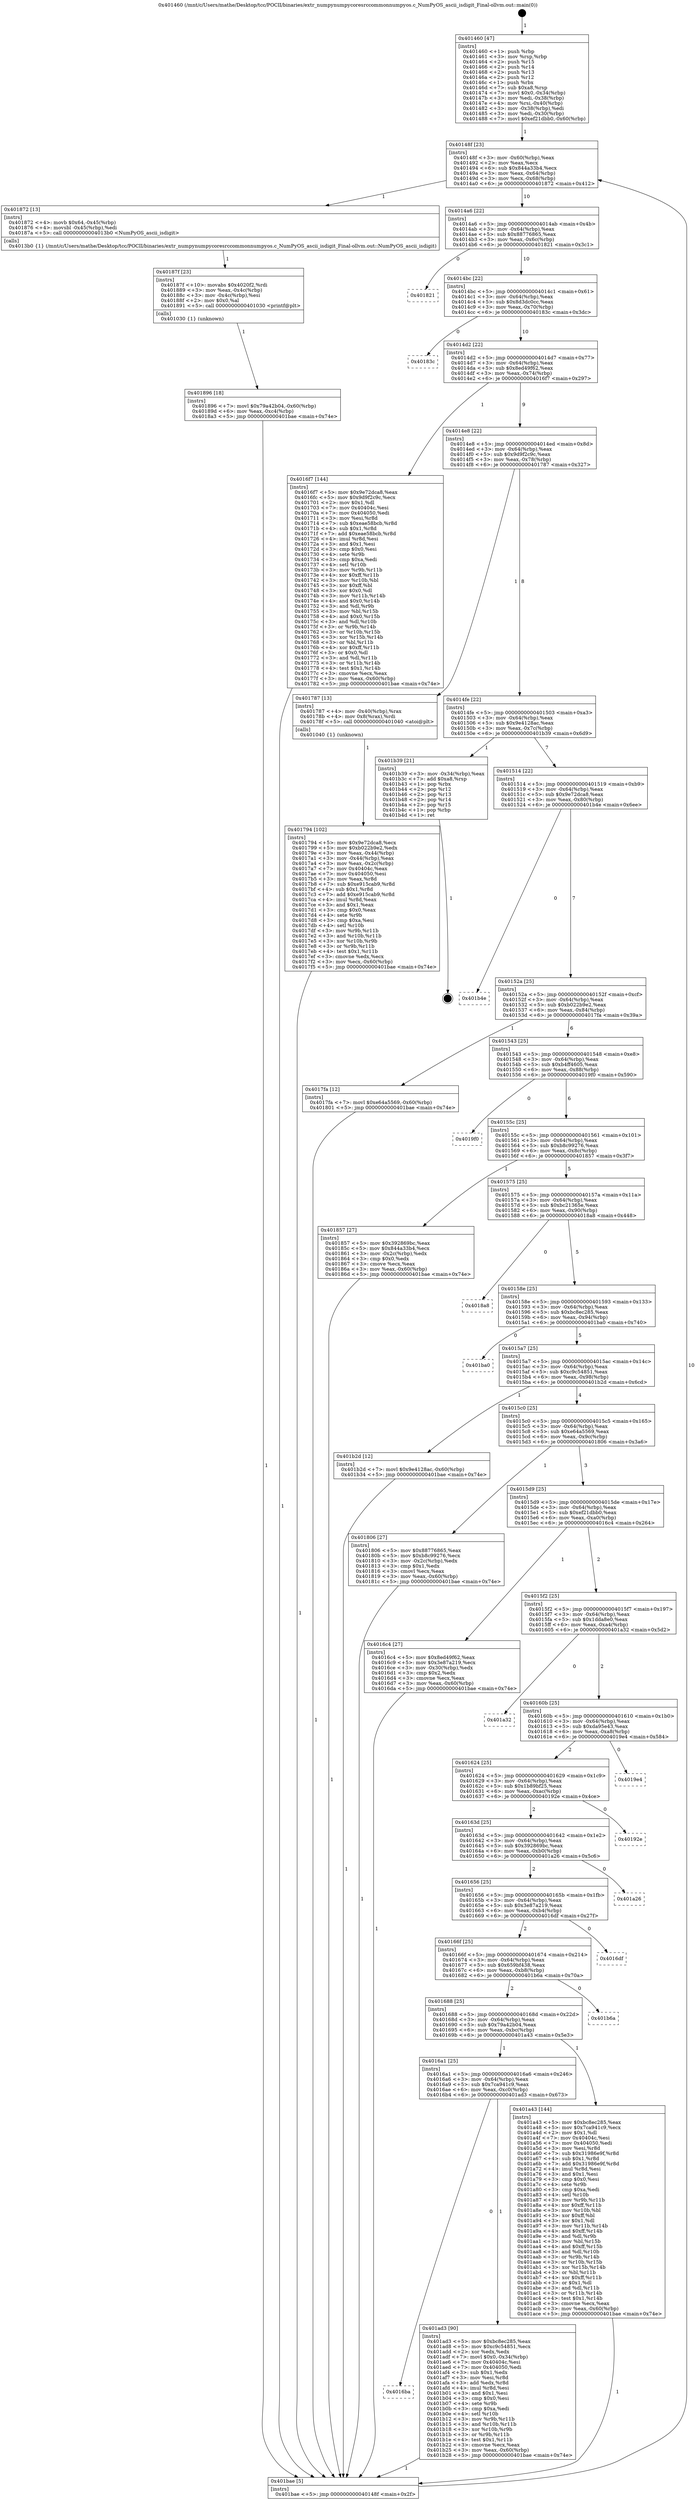 digraph "0x401460" {
  label = "0x401460 (/mnt/c/Users/mathe/Desktop/tcc/POCII/binaries/extr_numpynumpycoresrccommonnumpyos.c_NumPyOS_ascii_isdigit_Final-ollvm.out::main(0))"
  labelloc = "t"
  node[shape=record]

  Entry [label="",width=0.3,height=0.3,shape=circle,fillcolor=black,style=filled]
  "0x40148f" [label="{
     0x40148f [23]\l
     | [instrs]\l
     &nbsp;&nbsp;0x40148f \<+3\>: mov -0x60(%rbp),%eax\l
     &nbsp;&nbsp;0x401492 \<+2\>: mov %eax,%ecx\l
     &nbsp;&nbsp;0x401494 \<+6\>: sub $0x844a33b4,%ecx\l
     &nbsp;&nbsp;0x40149a \<+3\>: mov %eax,-0x64(%rbp)\l
     &nbsp;&nbsp;0x40149d \<+3\>: mov %ecx,-0x68(%rbp)\l
     &nbsp;&nbsp;0x4014a0 \<+6\>: je 0000000000401872 \<main+0x412\>\l
  }"]
  "0x401872" [label="{
     0x401872 [13]\l
     | [instrs]\l
     &nbsp;&nbsp;0x401872 \<+4\>: movb $0x64,-0x45(%rbp)\l
     &nbsp;&nbsp;0x401876 \<+4\>: movsbl -0x45(%rbp),%edi\l
     &nbsp;&nbsp;0x40187a \<+5\>: call 00000000004013b0 \<NumPyOS_ascii_isdigit\>\l
     | [calls]\l
     &nbsp;&nbsp;0x4013b0 \{1\} (/mnt/c/Users/mathe/Desktop/tcc/POCII/binaries/extr_numpynumpycoresrccommonnumpyos.c_NumPyOS_ascii_isdigit_Final-ollvm.out::NumPyOS_ascii_isdigit)\l
  }"]
  "0x4014a6" [label="{
     0x4014a6 [22]\l
     | [instrs]\l
     &nbsp;&nbsp;0x4014a6 \<+5\>: jmp 00000000004014ab \<main+0x4b\>\l
     &nbsp;&nbsp;0x4014ab \<+3\>: mov -0x64(%rbp),%eax\l
     &nbsp;&nbsp;0x4014ae \<+5\>: sub $0x88776865,%eax\l
     &nbsp;&nbsp;0x4014b3 \<+3\>: mov %eax,-0x6c(%rbp)\l
     &nbsp;&nbsp;0x4014b6 \<+6\>: je 0000000000401821 \<main+0x3c1\>\l
  }"]
  Exit [label="",width=0.3,height=0.3,shape=circle,fillcolor=black,style=filled,peripheries=2]
  "0x401821" [label="{
     0x401821\l
  }", style=dashed]
  "0x4014bc" [label="{
     0x4014bc [22]\l
     | [instrs]\l
     &nbsp;&nbsp;0x4014bc \<+5\>: jmp 00000000004014c1 \<main+0x61\>\l
     &nbsp;&nbsp;0x4014c1 \<+3\>: mov -0x64(%rbp),%eax\l
     &nbsp;&nbsp;0x4014c4 \<+5\>: sub $0x8d3dc0cc,%eax\l
     &nbsp;&nbsp;0x4014c9 \<+3\>: mov %eax,-0x70(%rbp)\l
     &nbsp;&nbsp;0x4014cc \<+6\>: je 000000000040183c \<main+0x3dc\>\l
  }"]
  "0x4016ba" [label="{
     0x4016ba\l
  }", style=dashed]
  "0x40183c" [label="{
     0x40183c\l
  }", style=dashed]
  "0x4014d2" [label="{
     0x4014d2 [22]\l
     | [instrs]\l
     &nbsp;&nbsp;0x4014d2 \<+5\>: jmp 00000000004014d7 \<main+0x77\>\l
     &nbsp;&nbsp;0x4014d7 \<+3\>: mov -0x64(%rbp),%eax\l
     &nbsp;&nbsp;0x4014da \<+5\>: sub $0x8ed49f62,%eax\l
     &nbsp;&nbsp;0x4014df \<+3\>: mov %eax,-0x74(%rbp)\l
     &nbsp;&nbsp;0x4014e2 \<+6\>: je 00000000004016f7 \<main+0x297\>\l
  }"]
  "0x401ad3" [label="{
     0x401ad3 [90]\l
     | [instrs]\l
     &nbsp;&nbsp;0x401ad3 \<+5\>: mov $0xbc8ec285,%eax\l
     &nbsp;&nbsp;0x401ad8 \<+5\>: mov $0xc9c54851,%ecx\l
     &nbsp;&nbsp;0x401add \<+2\>: xor %edx,%edx\l
     &nbsp;&nbsp;0x401adf \<+7\>: movl $0x0,-0x34(%rbp)\l
     &nbsp;&nbsp;0x401ae6 \<+7\>: mov 0x40404c,%esi\l
     &nbsp;&nbsp;0x401aed \<+7\>: mov 0x404050,%edi\l
     &nbsp;&nbsp;0x401af4 \<+3\>: sub $0x1,%edx\l
     &nbsp;&nbsp;0x401af7 \<+3\>: mov %esi,%r8d\l
     &nbsp;&nbsp;0x401afa \<+3\>: add %edx,%r8d\l
     &nbsp;&nbsp;0x401afd \<+4\>: imul %r8d,%esi\l
     &nbsp;&nbsp;0x401b01 \<+3\>: and $0x1,%esi\l
     &nbsp;&nbsp;0x401b04 \<+3\>: cmp $0x0,%esi\l
     &nbsp;&nbsp;0x401b07 \<+4\>: sete %r9b\l
     &nbsp;&nbsp;0x401b0b \<+3\>: cmp $0xa,%edi\l
     &nbsp;&nbsp;0x401b0e \<+4\>: setl %r10b\l
     &nbsp;&nbsp;0x401b12 \<+3\>: mov %r9b,%r11b\l
     &nbsp;&nbsp;0x401b15 \<+3\>: and %r10b,%r11b\l
     &nbsp;&nbsp;0x401b18 \<+3\>: xor %r10b,%r9b\l
     &nbsp;&nbsp;0x401b1b \<+3\>: or %r9b,%r11b\l
     &nbsp;&nbsp;0x401b1e \<+4\>: test $0x1,%r11b\l
     &nbsp;&nbsp;0x401b22 \<+3\>: cmovne %ecx,%eax\l
     &nbsp;&nbsp;0x401b25 \<+3\>: mov %eax,-0x60(%rbp)\l
     &nbsp;&nbsp;0x401b28 \<+5\>: jmp 0000000000401bae \<main+0x74e\>\l
  }"]
  "0x4016f7" [label="{
     0x4016f7 [144]\l
     | [instrs]\l
     &nbsp;&nbsp;0x4016f7 \<+5\>: mov $0x9e72dca8,%eax\l
     &nbsp;&nbsp;0x4016fc \<+5\>: mov $0x9d9f2c9c,%ecx\l
     &nbsp;&nbsp;0x401701 \<+2\>: mov $0x1,%dl\l
     &nbsp;&nbsp;0x401703 \<+7\>: mov 0x40404c,%esi\l
     &nbsp;&nbsp;0x40170a \<+7\>: mov 0x404050,%edi\l
     &nbsp;&nbsp;0x401711 \<+3\>: mov %esi,%r8d\l
     &nbsp;&nbsp;0x401714 \<+7\>: sub $0xeae58bcb,%r8d\l
     &nbsp;&nbsp;0x40171b \<+4\>: sub $0x1,%r8d\l
     &nbsp;&nbsp;0x40171f \<+7\>: add $0xeae58bcb,%r8d\l
     &nbsp;&nbsp;0x401726 \<+4\>: imul %r8d,%esi\l
     &nbsp;&nbsp;0x40172a \<+3\>: and $0x1,%esi\l
     &nbsp;&nbsp;0x40172d \<+3\>: cmp $0x0,%esi\l
     &nbsp;&nbsp;0x401730 \<+4\>: sete %r9b\l
     &nbsp;&nbsp;0x401734 \<+3\>: cmp $0xa,%edi\l
     &nbsp;&nbsp;0x401737 \<+4\>: setl %r10b\l
     &nbsp;&nbsp;0x40173b \<+3\>: mov %r9b,%r11b\l
     &nbsp;&nbsp;0x40173e \<+4\>: xor $0xff,%r11b\l
     &nbsp;&nbsp;0x401742 \<+3\>: mov %r10b,%bl\l
     &nbsp;&nbsp;0x401745 \<+3\>: xor $0xff,%bl\l
     &nbsp;&nbsp;0x401748 \<+3\>: xor $0x0,%dl\l
     &nbsp;&nbsp;0x40174b \<+3\>: mov %r11b,%r14b\l
     &nbsp;&nbsp;0x40174e \<+4\>: and $0x0,%r14b\l
     &nbsp;&nbsp;0x401752 \<+3\>: and %dl,%r9b\l
     &nbsp;&nbsp;0x401755 \<+3\>: mov %bl,%r15b\l
     &nbsp;&nbsp;0x401758 \<+4\>: and $0x0,%r15b\l
     &nbsp;&nbsp;0x40175c \<+3\>: and %dl,%r10b\l
     &nbsp;&nbsp;0x40175f \<+3\>: or %r9b,%r14b\l
     &nbsp;&nbsp;0x401762 \<+3\>: or %r10b,%r15b\l
     &nbsp;&nbsp;0x401765 \<+3\>: xor %r15b,%r14b\l
     &nbsp;&nbsp;0x401768 \<+3\>: or %bl,%r11b\l
     &nbsp;&nbsp;0x40176b \<+4\>: xor $0xff,%r11b\l
     &nbsp;&nbsp;0x40176f \<+3\>: or $0x0,%dl\l
     &nbsp;&nbsp;0x401772 \<+3\>: and %dl,%r11b\l
     &nbsp;&nbsp;0x401775 \<+3\>: or %r11b,%r14b\l
     &nbsp;&nbsp;0x401778 \<+4\>: test $0x1,%r14b\l
     &nbsp;&nbsp;0x40177c \<+3\>: cmovne %ecx,%eax\l
     &nbsp;&nbsp;0x40177f \<+3\>: mov %eax,-0x60(%rbp)\l
     &nbsp;&nbsp;0x401782 \<+5\>: jmp 0000000000401bae \<main+0x74e\>\l
  }"]
  "0x4014e8" [label="{
     0x4014e8 [22]\l
     | [instrs]\l
     &nbsp;&nbsp;0x4014e8 \<+5\>: jmp 00000000004014ed \<main+0x8d\>\l
     &nbsp;&nbsp;0x4014ed \<+3\>: mov -0x64(%rbp),%eax\l
     &nbsp;&nbsp;0x4014f0 \<+5\>: sub $0x9d9f2c9c,%eax\l
     &nbsp;&nbsp;0x4014f5 \<+3\>: mov %eax,-0x78(%rbp)\l
     &nbsp;&nbsp;0x4014f8 \<+6\>: je 0000000000401787 \<main+0x327\>\l
  }"]
  "0x4016a1" [label="{
     0x4016a1 [25]\l
     | [instrs]\l
     &nbsp;&nbsp;0x4016a1 \<+5\>: jmp 00000000004016a6 \<main+0x246\>\l
     &nbsp;&nbsp;0x4016a6 \<+3\>: mov -0x64(%rbp),%eax\l
     &nbsp;&nbsp;0x4016a9 \<+5\>: sub $0x7ca941c9,%eax\l
     &nbsp;&nbsp;0x4016ae \<+6\>: mov %eax,-0xc0(%rbp)\l
     &nbsp;&nbsp;0x4016b4 \<+6\>: je 0000000000401ad3 \<main+0x673\>\l
  }"]
  "0x401787" [label="{
     0x401787 [13]\l
     | [instrs]\l
     &nbsp;&nbsp;0x401787 \<+4\>: mov -0x40(%rbp),%rax\l
     &nbsp;&nbsp;0x40178b \<+4\>: mov 0x8(%rax),%rdi\l
     &nbsp;&nbsp;0x40178f \<+5\>: call 0000000000401040 \<atoi@plt\>\l
     | [calls]\l
     &nbsp;&nbsp;0x401040 \{1\} (unknown)\l
  }"]
  "0x4014fe" [label="{
     0x4014fe [22]\l
     | [instrs]\l
     &nbsp;&nbsp;0x4014fe \<+5\>: jmp 0000000000401503 \<main+0xa3\>\l
     &nbsp;&nbsp;0x401503 \<+3\>: mov -0x64(%rbp),%eax\l
     &nbsp;&nbsp;0x401506 \<+5\>: sub $0x9e4128ac,%eax\l
     &nbsp;&nbsp;0x40150b \<+3\>: mov %eax,-0x7c(%rbp)\l
     &nbsp;&nbsp;0x40150e \<+6\>: je 0000000000401b39 \<main+0x6d9\>\l
  }"]
  "0x401a43" [label="{
     0x401a43 [144]\l
     | [instrs]\l
     &nbsp;&nbsp;0x401a43 \<+5\>: mov $0xbc8ec285,%eax\l
     &nbsp;&nbsp;0x401a48 \<+5\>: mov $0x7ca941c9,%ecx\l
     &nbsp;&nbsp;0x401a4d \<+2\>: mov $0x1,%dl\l
     &nbsp;&nbsp;0x401a4f \<+7\>: mov 0x40404c,%esi\l
     &nbsp;&nbsp;0x401a56 \<+7\>: mov 0x404050,%edi\l
     &nbsp;&nbsp;0x401a5d \<+3\>: mov %esi,%r8d\l
     &nbsp;&nbsp;0x401a60 \<+7\>: sub $0x31986e9f,%r8d\l
     &nbsp;&nbsp;0x401a67 \<+4\>: sub $0x1,%r8d\l
     &nbsp;&nbsp;0x401a6b \<+7\>: add $0x31986e9f,%r8d\l
     &nbsp;&nbsp;0x401a72 \<+4\>: imul %r8d,%esi\l
     &nbsp;&nbsp;0x401a76 \<+3\>: and $0x1,%esi\l
     &nbsp;&nbsp;0x401a79 \<+3\>: cmp $0x0,%esi\l
     &nbsp;&nbsp;0x401a7c \<+4\>: sete %r9b\l
     &nbsp;&nbsp;0x401a80 \<+3\>: cmp $0xa,%edi\l
     &nbsp;&nbsp;0x401a83 \<+4\>: setl %r10b\l
     &nbsp;&nbsp;0x401a87 \<+3\>: mov %r9b,%r11b\l
     &nbsp;&nbsp;0x401a8a \<+4\>: xor $0xff,%r11b\l
     &nbsp;&nbsp;0x401a8e \<+3\>: mov %r10b,%bl\l
     &nbsp;&nbsp;0x401a91 \<+3\>: xor $0xff,%bl\l
     &nbsp;&nbsp;0x401a94 \<+3\>: xor $0x1,%dl\l
     &nbsp;&nbsp;0x401a97 \<+3\>: mov %r11b,%r14b\l
     &nbsp;&nbsp;0x401a9a \<+4\>: and $0xff,%r14b\l
     &nbsp;&nbsp;0x401a9e \<+3\>: and %dl,%r9b\l
     &nbsp;&nbsp;0x401aa1 \<+3\>: mov %bl,%r15b\l
     &nbsp;&nbsp;0x401aa4 \<+4\>: and $0xff,%r15b\l
     &nbsp;&nbsp;0x401aa8 \<+3\>: and %dl,%r10b\l
     &nbsp;&nbsp;0x401aab \<+3\>: or %r9b,%r14b\l
     &nbsp;&nbsp;0x401aae \<+3\>: or %r10b,%r15b\l
     &nbsp;&nbsp;0x401ab1 \<+3\>: xor %r15b,%r14b\l
     &nbsp;&nbsp;0x401ab4 \<+3\>: or %bl,%r11b\l
     &nbsp;&nbsp;0x401ab7 \<+4\>: xor $0xff,%r11b\l
     &nbsp;&nbsp;0x401abb \<+3\>: or $0x1,%dl\l
     &nbsp;&nbsp;0x401abe \<+3\>: and %dl,%r11b\l
     &nbsp;&nbsp;0x401ac1 \<+3\>: or %r11b,%r14b\l
     &nbsp;&nbsp;0x401ac4 \<+4\>: test $0x1,%r14b\l
     &nbsp;&nbsp;0x401ac8 \<+3\>: cmovne %ecx,%eax\l
     &nbsp;&nbsp;0x401acb \<+3\>: mov %eax,-0x60(%rbp)\l
     &nbsp;&nbsp;0x401ace \<+5\>: jmp 0000000000401bae \<main+0x74e\>\l
  }"]
  "0x401b39" [label="{
     0x401b39 [21]\l
     | [instrs]\l
     &nbsp;&nbsp;0x401b39 \<+3\>: mov -0x34(%rbp),%eax\l
     &nbsp;&nbsp;0x401b3c \<+7\>: add $0xa8,%rsp\l
     &nbsp;&nbsp;0x401b43 \<+1\>: pop %rbx\l
     &nbsp;&nbsp;0x401b44 \<+2\>: pop %r12\l
     &nbsp;&nbsp;0x401b46 \<+2\>: pop %r13\l
     &nbsp;&nbsp;0x401b48 \<+2\>: pop %r14\l
     &nbsp;&nbsp;0x401b4a \<+2\>: pop %r15\l
     &nbsp;&nbsp;0x401b4c \<+1\>: pop %rbp\l
     &nbsp;&nbsp;0x401b4d \<+1\>: ret\l
  }"]
  "0x401514" [label="{
     0x401514 [22]\l
     | [instrs]\l
     &nbsp;&nbsp;0x401514 \<+5\>: jmp 0000000000401519 \<main+0xb9\>\l
     &nbsp;&nbsp;0x401519 \<+3\>: mov -0x64(%rbp),%eax\l
     &nbsp;&nbsp;0x40151c \<+5\>: sub $0x9e72dca8,%eax\l
     &nbsp;&nbsp;0x401521 \<+3\>: mov %eax,-0x80(%rbp)\l
     &nbsp;&nbsp;0x401524 \<+6\>: je 0000000000401b4e \<main+0x6ee\>\l
  }"]
  "0x401688" [label="{
     0x401688 [25]\l
     | [instrs]\l
     &nbsp;&nbsp;0x401688 \<+5\>: jmp 000000000040168d \<main+0x22d\>\l
     &nbsp;&nbsp;0x40168d \<+3\>: mov -0x64(%rbp),%eax\l
     &nbsp;&nbsp;0x401690 \<+5\>: sub $0x79a42b04,%eax\l
     &nbsp;&nbsp;0x401695 \<+6\>: mov %eax,-0xbc(%rbp)\l
     &nbsp;&nbsp;0x40169b \<+6\>: je 0000000000401a43 \<main+0x5e3\>\l
  }"]
  "0x401b4e" [label="{
     0x401b4e\l
  }", style=dashed]
  "0x40152a" [label="{
     0x40152a [25]\l
     | [instrs]\l
     &nbsp;&nbsp;0x40152a \<+5\>: jmp 000000000040152f \<main+0xcf\>\l
     &nbsp;&nbsp;0x40152f \<+3\>: mov -0x64(%rbp),%eax\l
     &nbsp;&nbsp;0x401532 \<+5\>: sub $0xb022b9e2,%eax\l
     &nbsp;&nbsp;0x401537 \<+6\>: mov %eax,-0x84(%rbp)\l
     &nbsp;&nbsp;0x40153d \<+6\>: je 00000000004017fa \<main+0x39a\>\l
  }"]
  "0x401b6a" [label="{
     0x401b6a\l
  }", style=dashed]
  "0x4017fa" [label="{
     0x4017fa [12]\l
     | [instrs]\l
     &nbsp;&nbsp;0x4017fa \<+7\>: movl $0xe64a5569,-0x60(%rbp)\l
     &nbsp;&nbsp;0x401801 \<+5\>: jmp 0000000000401bae \<main+0x74e\>\l
  }"]
  "0x401543" [label="{
     0x401543 [25]\l
     | [instrs]\l
     &nbsp;&nbsp;0x401543 \<+5\>: jmp 0000000000401548 \<main+0xe8\>\l
     &nbsp;&nbsp;0x401548 \<+3\>: mov -0x64(%rbp),%eax\l
     &nbsp;&nbsp;0x40154b \<+5\>: sub $0xb4ff4605,%eax\l
     &nbsp;&nbsp;0x401550 \<+6\>: mov %eax,-0x88(%rbp)\l
     &nbsp;&nbsp;0x401556 \<+6\>: je 00000000004019f0 \<main+0x590\>\l
  }"]
  "0x40166f" [label="{
     0x40166f [25]\l
     | [instrs]\l
     &nbsp;&nbsp;0x40166f \<+5\>: jmp 0000000000401674 \<main+0x214\>\l
     &nbsp;&nbsp;0x401674 \<+3\>: mov -0x64(%rbp),%eax\l
     &nbsp;&nbsp;0x401677 \<+5\>: sub $0x659bf438,%eax\l
     &nbsp;&nbsp;0x40167c \<+6\>: mov %eax,-0xb8(%rbp)\l
     &nbsp;&nbsp;0x401682 \<+6\>: je 0000000000401b6a \<main+0x70a\>\l
  }"]
  "0x4019f0" [label="{
     0x4019f0\l
  }", style=dashed]
  "0x40155c" [label="{
     0x40155c [25]\l
     | [instrs]\l
     &nbsp;&nbsp;0x40155c \<+5\>: jmp 0000000000401561 \<main+0x101\>\l
     &nbsp;&nbsp;0x401561 \<+3\>: mov -0x64(%rbp),%eax\l
     &nbsp;&nbsp;0x401564 \<+5\>: sub $0xb8c99276,%eax\l
     &nbsp;&nbsp;0x401569 \<+6\>: mov %eax,-0x8c(%rbp)\l
     &nbsp;&nbsp;0x40156f \<+6\>: je 0000000000401857 \<main+0x3f7\>\l
  }"]
  "0x4016df" [label="{
     0x4016df\l
  }", style=dashed]
  "0x401857" [label="{
     0x401857 [27]\l
     | [instrs]\l
     &nbsp;&nbsp;0x401857 \<+5\>: mov $0x392869bc,%eax\l
     &nbsp;&nbsp;0x40185c \<+5\>: mov $0x844a33b4,%ecx\l
     &nbsp;&nbsp;0x401861 \<+3\>: mov -0x2c(%rbp),%edx\l
     &nbsp;&nbsp;0x401864 \<+3\>: cmp $0x0,%edx\l
     &nbsp;&nbsp;0x401867 \<+3\>: cmove %ecx,%eax\l
     &nbsp;&nbsp;0x40186a \<+3\>: mov %eax,-0x60(%rbp)\l
     &nbsp;&nbsp;0x40186d \<+5\>: jmp 0000000000401bae \<main+0x74e\>\l
  }"]
  "0x401575" [label="{
     0x401575 [25]\l
     | [instrs]\l
     &nbsp;&nbsp;0x401575 \<+5\>: jmp 000000000040157a \<main+0x11a\>\l
     &nbsp;&nbsp;0x40157a \<+3\>: mov -0x64(%rbp),%eax\l
     &nbsp;&nbsp;0x40157d \<+5\>: sub $0xbc21365e,%eax\l
     &nbsp;&nbsp;0x401582 \<+6\>: mov %eax,-0x90(%rbp)\l
     &nbsp;&nbsp;0x401588 \<+6\>: je 00000000004018a8 \<main+0x448\>\l
  }"]
  "0x401656" [label="{
     0x401656 [25]\l
     | [instrs]\l
     &nbsp;&nbsp;0x401656 \<+5\>: jmp 000000000040165b \<main+0x1fb\>\l
     &nbsp;&nbsp;0x40165b \<+3\>: mov -0x64(%rbp),%eax\l
     &nbsp;&nbsp;0x40165e \<+5\>: sub $0x3e87a219,%eax\l
     &nbsp;&nbsp;0x401663 \<+6\>: mov %eax,-0xb4(%rbp)\l
     &nbsp;&nbsp;0x401669 \<+6\>: je 00000000004016df \<main+0x27f\>\l
  }"]
  "0x4018a8" [label="{
     0x4018a8\l
  }", style=dashed]
  "0x40158e" [label="{
     0x40158e [25]\l
     | [instrs]\l
     &nbsp;&nbsp;0x40158e \<+5\>: jmp 0000000000401593 \<main+0x133\>\l
     &nbsp;&nbsp;0x401593 \<+3\>: mov -0x64(%rbp),%eax\l
     &nbsp;&nbsp;0x401596 \<+5\>: sub $0xbc8ec285,%eax\l
     &nbsp;&nbsp;0x40159b \<+6\>: mov %eax,-0x94(%rbp)\l
     &nbsp;&nbsp;0x4015a1 \<+6\>: je 0000000000401ba0 \<main+0x740\>\l
  }"]
  "0x401a26" [label="{
     0x401a26\l
  }", style=dashed]
  "0x401ba0" [label="{
     0x401ba0\l
  }", style=dashed]
  "0x4015a7" [label="{
     0x4015a7 [25]\l
     | [instrs]\l
     &nbsp;&nbsp;0x4015a7 \<+5\>: jmp 00000000004015ac \<main+0x14c\>\l
     &nbsp;&nbsp;0x4015ac \<+3\>: mov -0x64(%rbp),%eax\l
     &nbsp;&nbsp;0x4015af \<+5\>: sub $0xc9c54851,%eax\l
     &nbsp;&nbsp;0x4015b4 \<+6\>: mov %eax,-0x98(%rbp)\l
     &nbsp;&nbsp;0x4015ba \<+6\>: je 0000000000401b2d \<main+0x6cd\>\l
  }"]
  "0x40163d" [label="{
     0x40163d [25]\l
     | [instrs]\l
     &nbsp;&nbsp;0x40163d \<+5\>: jmp 0000000000401642 \<main+0x1e2\>\l
     &nbsp;&nbsp;0x401642 \<+3\>: mov -0x64(%rbp),%eax\l
     &nbsp;&nbsp;0x401645 \<+5\>: sub $0x392869bc,%eax\l
     &nbsp;&nbsp;0x40164a \<+6\>: mov %eax,-0xb0(%rbp)\l
     &nbsp;&nbsp;0x401650 \<+6\>: je 0000000000401a26 \<main+0x5c6\>\l
  }"]
  "0x401b2d" [label="{
     0x401b2d [12]\l
     | [instrs]\l
     &nbsp;&nbsp;0x401b2d \<+7\>: movl $0x9e4128ac,-0x60(%rbp)\l
     &nbsp;&nbsp;0x401b34 \<+5\>: jmp 0000000000401bae \<main+0x74e\>\l
  }"]
  "0x4015c0" [label="{
     0x4015c0 [25]\l
     | [instrs]\l
     &nbsp;&nbsp;0x4015c0 \<+5\>: jmp 00000000004015c5 \<main+0x165\>\l
     &nbsp;&nbsp;0x4015c5 \<+3\>: mov -0x64(%rbp),%eax\l
     &nbsp;&nbsp;0x4015c8 \<+5\>: sub $0xe64a5569,%eax\l
     &nbsp;&nbsp;0x4015cd \<+6\>: mov %eax,-0x9c(%rbp)\l
     &nbsp;&nbsp;0x4015d3 \<+6\>: je 0000000000401806 \<main+0x3a6\>\l
  }"]
  "0x40192e" [label="{
     0x40192e\l
  }", style=dashed]
  "0x401806" [label="{
     0x401806 [27]\l
     | [instrs]\l
     &nbsp;&nbsp;0x401806 \<+5\>: mov $0x88776865,%eax\l
     &nbsp;&nbsp;0x40180b \<+5\>: mov $0xb8c99276,%ecx\l
     &nbsp;&nbsp;0x401810 \<+3\>: mov -0x2c(%rbp),%edx\l
     &nbsp;&nbsp;0x401813 \<+3\>: cmp $0x1,%edx\l
     &nbsp;&nbsp;0x401816 \<+3\>: cmovl %ecx,%eax\l
     &nbsp;&nbsp;0x401819 \<+3\>: mov %eax,-0x60(%rbp)\l
     &nbsp;&nbsp;0x40181c \<+5\>: jmp 0000000000401bae \<main+0x74e\>\l
  }"]
  "0x4015d9" [label="{
     0x4015d9 [25]\l
     | [instrs]\l
     &nbsp;&nbsp;0x4015d9 \<+5\>: jmp 00000000004015de \<main+0x17e\>\l
     &nbsp;&nbsp;0x4015de \<+3\>: mov -0x64(%rbp),%eax\l
     &nbsp;&nbsp;0x4015e1 \<+5\>: sub $0xef21dbb0,%eax\l
     &nbsp;&nbsp;0x4015e6 \<+6\>: mov %eax,-0xa0(%rbp)\l
     &nbsp;&nbsp;0x4015ec \<+6\>: je 00000000004016c4 \<main+0x264\>\l
  }"]
  "0x401624" [label="{
     0x401624 [25]\l
     | [instrs]\l
     &nbsp;&nbsp;0x401624 \<+5\>: jmp 0000000000401629 \<main+0x1c9\>\l
     &nbsp;&nbsp;0x401629 \<+3\>: mov -0x64(%rbp),%eax\l
     &nbsp;&nbsp;0x40162c \<+5\>: sub $0x1b89bf25,%eax\l
     &nbsp;&nbsp;0x401631 \<+6\>: mov %eax,-0xac(%rbp)\l
     &nbsp;&nbsp;0x401637 \<+6\>: je 000000000040192e \<main+0x4ce\>\l
  }"]
  "0x4016c4" [label="{
     0x4016c4 [27]\l
     | [instrs]\l
     &nbsp;&nbsp;0x4016c4 \<+5\>: mov $0x8ed49f62,%eax\l
     &nbsp;&nbsp;0x4016c9 \<+5\>: mov $0x3e87a219,%ecx\l
     &nbsp;&nbsp;0x4016ce \<+3\>: mov -0x30(%rbp),%edx\l
     &nbsp;&nbsp;0x4016d1 \<+3\>: cmp $0x2,%edx\l
     &nbsp;&nbsp;0x4016d4 \<+3\>: cmovne %ecx,%eax\l
     &nbsp;&nbsp;0x4016d7 \<+3\>: mov %eax,-0x60(%rbp)\l
     &nbsp;&nbsp;0x4016da \<+5\>: jmp 0000000000401bae \<main+0x74e\>\l
  }"]
  "0x4015f2" [label="{
     0x4015f2 [25]\l
     | [instrs]\l
     &nbsp;&nbsp;0x4015f2 \<+5\>: jmp 00000000004015f7 \<main+0x197\>\l
     &nbsp;&nbsp;0x4015f7 \<+3\>: mov -0x64(%rbp),%eax\l
     &nbsp;&nbsp;0x4015fa \<+5\>: sub $0x1dda8e0,%eax\l
     &nbsp;&nbsp;0x4015ff \<+6\>: mov %eax,-0xa4(%rbp)\l
     &nbsp;&nbsp;0x401605 \<+6\>: je 0000000000401a32 \<main+0x5d2\>\l
  }"]
  "0x401bae" [label="{
     0x401bae [5]\l
     | [instrs]\l
     &nbsp;&nbsp;0x401bae \<+5\>: jmp 000000000040148f \<main+0x2f\>\l
  }"]
  "0x401460" [label="{
     0x401460 [47]\l
     | [instrs]\l
     &nbsp;&nbsp;0x401460 \<+1\>: push %rbp\l
     &nbsp;&nbsp;0x401461 \<+3\>: mov %rsp,%rbp\l
     &nbsp;&nbsp;0x401464 \<+2\>: push %r15\l
     &nbsp;&nbsp;0x401466 \<+2\>: push %r14\l
     &nbsp;&nbsp;0x401468 \<+2\>: push %r13\l
     &nbsp;&nbsp;0x40146a \<+2\>: push %r12\l
     &nbsp;&nbsp;0x40146c \<+1\>: push %rbx\l
     &nbsp;&nbsp;0x40146d \<+7\>: sub $0xa8,%rsp\l
     &nbsp;&nbsp;0x401474 \<+7\>: movl $0x0,-0x34(%rbp)\l
     &nbsp;&nbsp;0x40147b \<+3\>: mov %edi,-0x38(%rbp)\l
     &nbsp;&nbsp;0x40147e \<+4\>: mov %rsi,-0x40(%rbp)\l
     &nbsp;&nbsp;0x401482 \<+3\>: mov -0x38(%rbp),%edi\l
     &nbsp;&nbsp;0x401485 \<+3\>: mov %edi,-0x30(%rbp)\l
     &nbsp;&nbsp;0x401488 \<+7\>: movl $0xef21dbb0,-0x60(%rbp)\l
  }"]
  "0x401794" [label="{
     0x401794 [102]\l
     | [instrs]\l
     &nbsp;&nbsp;0x401794 \<+5\>: mov $0x9e72dca8,%ecx\l
     &nbsp;&nbsp;0x401799 \<+5\>: mov $0xb022b9e2,%edx\l
     &nbsp;&nbsp;0x40179e \<+3\>: mov %eax,-0x44(%rbp)\l
     &nbsp;&nbsp;0x4017a1 \<+3\>: mov -0x44(%rbp),%eax\l
     &nbsp;&nbsp;0x4017a4 \<+3\>: mov %eax,-0x2c(%rbp)\l
     &nbsp;&nbsp;0x4017a7 \<+7\>: mov 0x40404c,%eax\l
     &nbsp;&nbsp;0x4017ae \<+7\>: mov 0x404050,%esi\l
     &nbsp;&nbsp;0x4017b5 \<+3\>: mov %eax,%r8d\l
     &nbsp;&nbsp;0x4017b8 \<+7\>: sub $0xe915cab9,%r8d\l
     &nbsp;&nbsp;0x4017bf \<+4\>: sub $0x1,%r8d\l
     &nbsp;&nbsp;0x4017c3 \<+7\>: add $0xe915cab9,%r8d\l
     &nbsp;&nbsp;0x4017ca \<+4\>: imul %r8d,%eax\l
     &nbsp;&nbsp;0x4017ce \<+3\>: and $0x1,%eax\l
     &nbsp;&nbsp;0x4017d1 \<+3\>: cmp $0x0,%eax\l
     &nbsp;&nbsp;0x4017d4 \<+4\>: sete %r9b\l
     &nbsp;&nbsp;0x4017d8 \<+3\>: cmp $0xa,%esi\l
     &nbsp;&nbsp;0x4017db \<+4\>: setl %r10b\l
     &nbsp;&nbsp;0x4017df \<+3\>: mov %r9b,%r11b\l
     &nbsp;&nbsp;0x4017e2 \<+3\>: and %r10b,%r11b\l
     &nbsp;&nbsp;0x4017e5 \<+3\>: xor %r10b,%r9b\l
     &nbsp;&nbsp;0x4017e8 \<+3\>: or %r9b,%r11b\l
     &nbsp;&nbsp;0x4017eb \<+4\>: test $0x1,%r11b\l
     &nbsp;&nbsp;0x4017ef \<+3\>: cmovne %edx,%ecx\l
     &nbsp;&nbsp;0x4017f2 \<+3\>: mov %ecx,-0x60(%rbp)\l
     &nbsp;&nbsp;0x4017f5 \<+5\>: jmp 0000000000401bae \<main+0x74e\>\l
  }"]
  "0x40187f" [label="{
     0x40187f [23]\l
     | [instrs]\l
     &nbsp;&nbsp;0x40187f \<+10\>: movabs $0x4020f2,%rdi\l
     &nbsp;&nbsp;0x401889 \<+3\>: mov %eax,-0x4c(%rbp)\l
     &nbsp;&nbsp;0x40188c \<+3\>: mov -0x4c(%rbp),%esi\l
     &nbsp;&nbsp;0x40188f \<+2\>: mov $0x0,%al\l
     &nbsp;&nbsp;0x401891 \<+5\>: call 0000000000401030 \<printf@plt\>\l
     | [calls]\l
     &nbsp;&nbsp;0x401030 \{1\} (unknown)\l
  }"]
  "0x401896" [label="{
     0x401896 [18]\l
     | [instrs]\l
     &nbsp;&nbsp;0x401896 \<+7\>: movl $0x79a42b04,-0x60(%rbp)\l
     &nbsp;&nbsp;0x40189d \<+6\>: mov %eax,-0xc4(%rbp)\l
     &nbsp;&nbsp;0x4018a3 \<+5\>: jmp 0000000000401bae \<main+0x74e\>\l
  }"]
  "0x4019e4" [label="{
     0x4019e4\l
  }", style=dashed]
  "0x401a32" [label="{
     0x401a32\l
  }", style=dashed]
  "0x40160b" [label="{
     0x40160b [25]\l
     | [instrs]\l
     &nbsp;&nbsp;0x40160b \<+5\>: jmp 0000000000401610 \<main+0x1b0\>\l
     &nbsp;&nbsp;0x401610 \<+3\>: mov -0x64(%rbp),%eax\l
     &nbsp;&nbsp;0x401613 \<+5\>: sub $0xda95e43,%eax\l
     &nbsp;&nbsp;0x401618 \<+6\>: mov %eax,-0xa8(%rbp)\l
     &nbsp;&nbsp;0x40161e \<+6\>: je 00000000004019e4 \<main+0x584\>\l
  }"]
  Entry -> "0x401460" [label=" 1"]
  "0x40148f" -> "0x401872" [label=" 1"]
  "0x40148f" -> "0x4014a6" [label=" 10"]
  "0x401b39" -> Exit [label=" 1"]
  "0x4014a6" -> "0x401821" [label=" 0"]
  "0x4014a6" -> "0x4014bc" [label=" 10"]
  "0x401b2d" -> "0x401bae" [label=" 1"]
  "0x4014bc" -> "0x40183c" [label=" 0"]
  "0x4014bc" -> "0x4014d2" [label=" 10"]
  "0x401ad3" -> "0x401bae" [label=" 1"]
  "0x4014d2" -> "0x4016f7" [label=" 1"]
  "0x4014d2" -> "0x4014e8" [label=" 9"]
  "0x4016a1" -> "0x4016ba" [label=" 0"]
  "0x4014e8" -> "0x401787" [label=" 1"]
  "0x4014e8" -> "0x4014fe" [label=" 8"]
  "0x4016a1" -> "0x401ad3" [label=" 1"]
  "0x4014fe" -> "0x401b39" [label=" 1"]
  "0x4014fe" -> "0x401514" [label=" 7"]
  "0x401a43" -> "0x401bae" [label=" 1"]
  "0x401514" -> "0x401b4e" [label=" 0"]
  "0x401514" -> "0x40152a" [label=" 7"]
  "0x401688" -> "0x401a43" [label=" 1"]
  "0x40152a" -> "0x4017fa" [label=" 1"]
  "0x40152a" -> "0x401543" [label=" 6"]
  "0x401688" -> "0x4016a1" [label=" 1"]
  "0x401543" -> "0x4019f0" [label=" 0"]
  "0x401543" -> "0x40155c" [label=" 6"]
  "0x40166f" -> "0x401b6a" [label=" 0"]
  "0x40155c" -> "0x401857" [label=" 1"]
  "0x40155c" -> "0x401575" [label=" 5"]
  "0x40166f" -> "0x401688" [label=" 2"]
  "0x401575" -> "0x4018a8" [label=" 0"]
  "0x401575" -> "0x40158e" [label=" 5"]
  "0x401656" -> "0x4016df" [label=" 0"]
  "0x40158e" -> "0x401ba0" [label=" 0"]
  "0x40158e" -> "0x4015a7" [label=" 5"]
  "0x401656" -> "0x40166f" [label=" 2"]
  "0x4015a7" -> "0x401b2d" [label=" 1"]
  "0x4015a7" -> "0x4015c0" [label=" 4"]
  "0x40163d" -> "0x401a26" [label=" 0"]
  "0x4015c0" -> "0x401806" [label=" 1"]
  "0x4015c0" -> "0x4015d9" [label=" 3"]
  "0x40163d" -> "0x401656" [label=" 2"]
  "0x4015d9" -> "0x4016c4" [label=" 1"]
  "0x4015d9" -> "0x4015f2" [label=" 2"]
  "0x4016c4" -> "0x401bae" [label=" 1"]
  "0x401460" -> "0x40148f" [label=" 1"]
  "0x401bae" -> "0x40148f" [label=" 10"]
  "0x4016f7" -> "0x401bae" [label=" 1"]
  "0x401787" -> "0x401794" [label=" 1"]
  "0x401794" -> "0x401bae" [label=" 1"]
  "0x4017fa" -> "0x401bae" [label=" 1"]
  "0x401806" -> "0x401bae" [label=" 1"]
  "0x401857" -> "0x401bae" [label=" 1"]
  "0x401872" -> "0x40187f" [label=" 1"]
  "0x40187f" -> "0x401896" [label=" 1"]
  "0x401896" -> "0x401bae" [label=" 1"]
  "0x401624" -> "0x40192e" [label=" 0"]
  "0x4015f2" -> "0x401a32" [label=" 0"]
  "0x4015f2" -> "0x40160b" [label=" 2"]
  "0x401624" -> "0x40163d" [label=" 2"]
  "0x40160b" -> "0x4019e4" [label=" 0"]
  "0x40160b" -> "0x401624" [label=" 2"]
}
